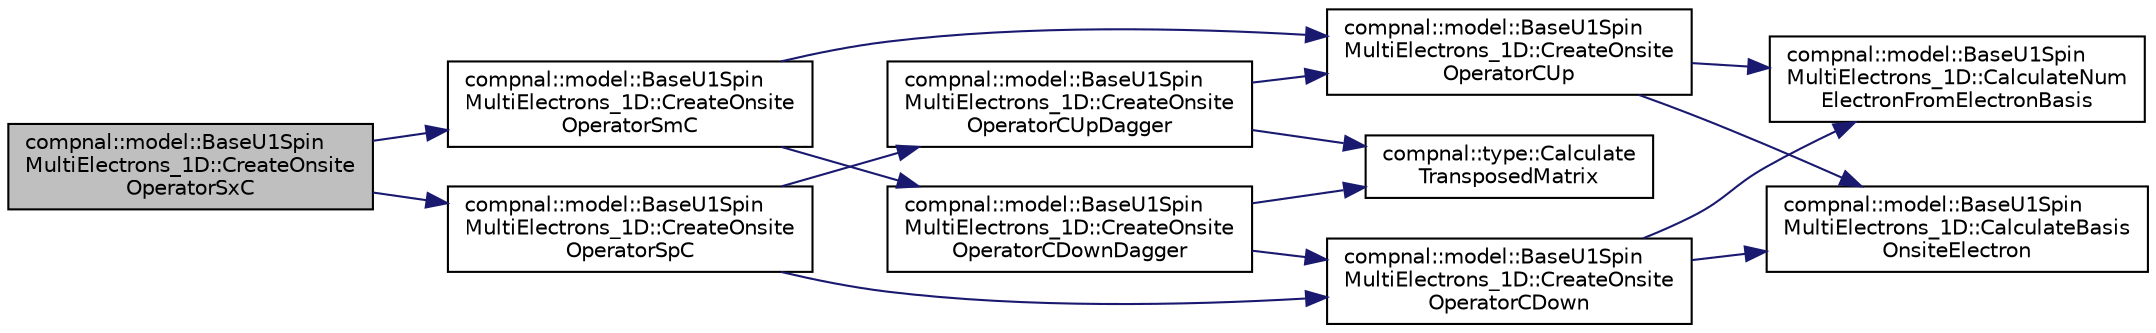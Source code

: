 digraph "compnal::model::BaseU1SpinMultiElectrons_1D::CreateOnsiteOperatorSxC"
{
 // INTERACTIVE_SVG=YES
 // LATEX_PDF_SIZE
  edge [fontname="Helvetica",fontsize="10",labelfontname="Helvetica",labelfontsize="10"];
  node [fontname="Helvetica",fontsize="10",shape=record];
  rankdir="LR";
  Node1 [label="compnal::model::BaseU1Spin\lMultiElectrons_1D::CreateOnsite\lOperatorSxC",height=0.2,width=0.4,color="black", fillcolor="grey75", style="filled", fontcolor="black",tooltip="Generate the spin operator for the x-direction for the electrons with the orbital ,..."];
  Node1 -> Node2 [color="midnightblue",fontsize="10",style="solid",fontname="Helvetica"];
  Node2 [label="compnal::model::BaseU1Spin\lMultiElectrons_1D::CreateOnsite\lOperatorSmC",height=0.2,width=0.4,color="black", fillcolor="white", style="filled",URL="$d6/d25/classcompnal_1_1model_1_1_base_u1_spin_multi_electrons__1_d.html#ae8882522614548811d1008a71b3b612d",tooltip="Generate the lowering operator for spin of the electrons with the orbital , ."];
  Node2 -> Node3 [color="midnightblue",fontsize="10",style="solid",fontname="Helvetica"];
  Node3 [label="compnal::model::BaseU1Spin\lMultiElectrons_1D::CreateOnsite\lOperatorCDownDagger",height=0.2,width=0.4,color="black", fillcolor="white", style="filled",URL="$d6/d25/classcompnal_1_1model_1_1_base_u1_spin_multi_electrons__1_d.html#a607eb0a02dd1dc5bb0289b60468bb647",tooltip="Generate the creation operator for the electrons with the orbital  and the down spin ."];
  Node3 -> Node4 [color="midnightblue",fontsize="10",style="solid",fontname="Helvetica"];
  Node4 [label="compnal::type::Calculate\lTransposedMatrix",height=0.2,width=0.4,color="black", fillcolor="white", style="filled",URL="$d4/df8/namespacecompnal_1_1type.html#a5346fac9bf3b703982976a27f440168b",tooltip=" "];
  Node3 -> Node5 [color="midnightblue",fontsize="10",style="solid",fontname="Helvetica"];
  Node5 [label="compnal::model::BaseU1Spin\lMultiElectrons_1D::CreateOnsite\lOperatorCDown",height=0.2,width=0.4,color="black", fillcolor="white", style="filled",URL="$d6/d25/classcompnal_1_1model_1_1_base_u1_spin_multi_electrons__1_d.html#a5c22091962c1ce50aa1d975e7f891d3f",tooltip="Generate the annihilation operator for the electrons with the orbital  and the down spin ."];
  Node5 -> Node6 [color="midnightblue",fontsize="10",style="solid",fontname="Helvetica"];
  Node6 [label="compnal::model::BaseU1Spin\lMultiElectrons_1D::CalculateBasis\lOnsiteElectron",height=0.2,width=0.4,color="black", fillcolor="white", style="filled",URL="$d6/d25/classcompnal_1_1model_1_1_base_u1_spin_multi_electrons__1_d.html#a3d5150384f28ce59aa15473581322e96",tooltip="Calculate onsite basis for the electrons from an onsite basis."];
  Node5 -> Node7 [color="midnightblue",fontsize="10",style="solid",fontname="Helvetica"];
  Node7 [label="compnal::model::BaseU1Spin\lMultiElectrons_1D::CalculateNum\lElectronFromElectronBasis",height=0.2,width=0.4,color="black", fillcolor="white", style="filled",URL="$d6/d25/classcompnal_1_1model_1_1_base_u1_spin_multi_electrons__1_d.html#ad94f55ffb42f8e61248a2e611366b124",tooltip="Calculate the number of electrons from the onsite electron basis."];
  Node2 -> Node8 [color="midnightblue",fontsize="10",style="solid",fontname="Helvetica"];
  Node8 [label="compnal::model::BaseU1Spin\lMultiElectrons_1D::CreateOnsite\lOperatorCUp",height=0.2,width=0.4,color="black", fillcolor="white", style="filled",URL="$d6/d25/classcompnal_1_1model_1_1_base_u1_spin_multi_electrons__1_d.html#a64eb887ad8446e6fbf72ed8f3bf0f449",tooltip="Generate the annihilation operator for the electrons with the orbital  and the up spin ."];
  Node8 -> Node6 [color="midnightblue",fontsize="10",style="solid",fontname="Helvetica"];
  Node8 -> Node7 [color="midnightblue",fontsize="10",style="solid",fontname="Helvetica"];
  Node1 -> Node9 [color="midnightblue",fontsize="10",style="solid",fontname="Helvetica"];
  Node9 [label="compnal::model::BaseU1Spin\lMultiElectrons_1D::CreateOnsite\lOperatorSpC",height=0.2,width=0.4,color="black", fillcolor="white", style="filled",URL="$d6/d25/classcompnal_1_1model_1_1_base_u1_spin_multi_electrons__1_d.html#a8197c2df1595d2342a4632b18e0512ff",tooltip="Generate the raising operator for spin of the electrons with the orbital , ."];
  Node9 -> Node5 [color="midnightblue",fontsize="10",style="solid",fontname="Helvetica"];
  Node9 -> Node10 [color="midnightblue",fontsize="10",style="solid",fontname="Helvetica"];
  Node10 [label="compnal::model::BaseU1Spin\lMultiElectrons_1D::CreateOnsite\lOperatorCUpDagger",height=0.2,width=0.4,color="black", fillcolor="white", style="filled",URL="$d6/d25/classcompnal_1_1model_1_1_base_u1_spin_multi_electrons__1_d.html#a19bbf84cb3c37496eaa0ee7afec4331f",tooltip="Generate the creation operator for the electrons with the orbital  and the up spin ."];
  Node10 -> Node4 [color="midnightblue",fontsize="10",style="solid",fontname="Helvetica"];
  Node10 -> Node8 [color="midnightblue",fontsize="10",style="solid",fontname="Helvetica"];
}
